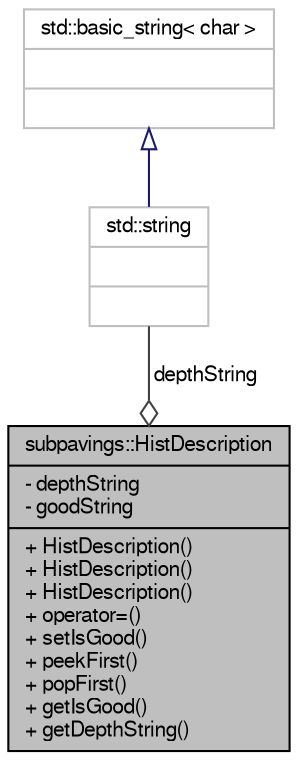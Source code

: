 digraph G
{
  edge [fontname="FreeSans",fontsize="10",labelfontname="FreeSans",labelfontsize="10"];
  node [fontname="FreeSans",fontsize="10",shape=record];
  Node1 [label="{subpavings::HistDescription\n|- depthString\l- goodString\l|+ HistDescription()\l+ HistDescription()\l+ HistDescription()\l+ operator=()\l+ setIsGood()\l+ peekFirst()\l+ popFirst()\l+ getIsGood()\l+ getDepthString()\l}",height=0.2,width=0.4,color="black", fillcolor="grey75", style="filled" fontcolor="black"];
  Node2 -> Node1 [color="grey25",fontsize="10",style="solid",label=" depthString" ,arrowhead="odiamond"];
  Node2 [label="{std::string\n||}",height=0.2,width=0.4,color="grey75", fillcolor="white", style="filled",tooltip="STL class."];
  Node3 -> Node2 [dir="back",color="midnightblue",fontsize="10",style="solid",arrowtail="onormal"];
  Node3 [label="{std::basic_string\< char \>\n||}",height=0.2,width=0.4,color="grey75", fillcolor="white", style="filled",tooltip="STL class."];
}
